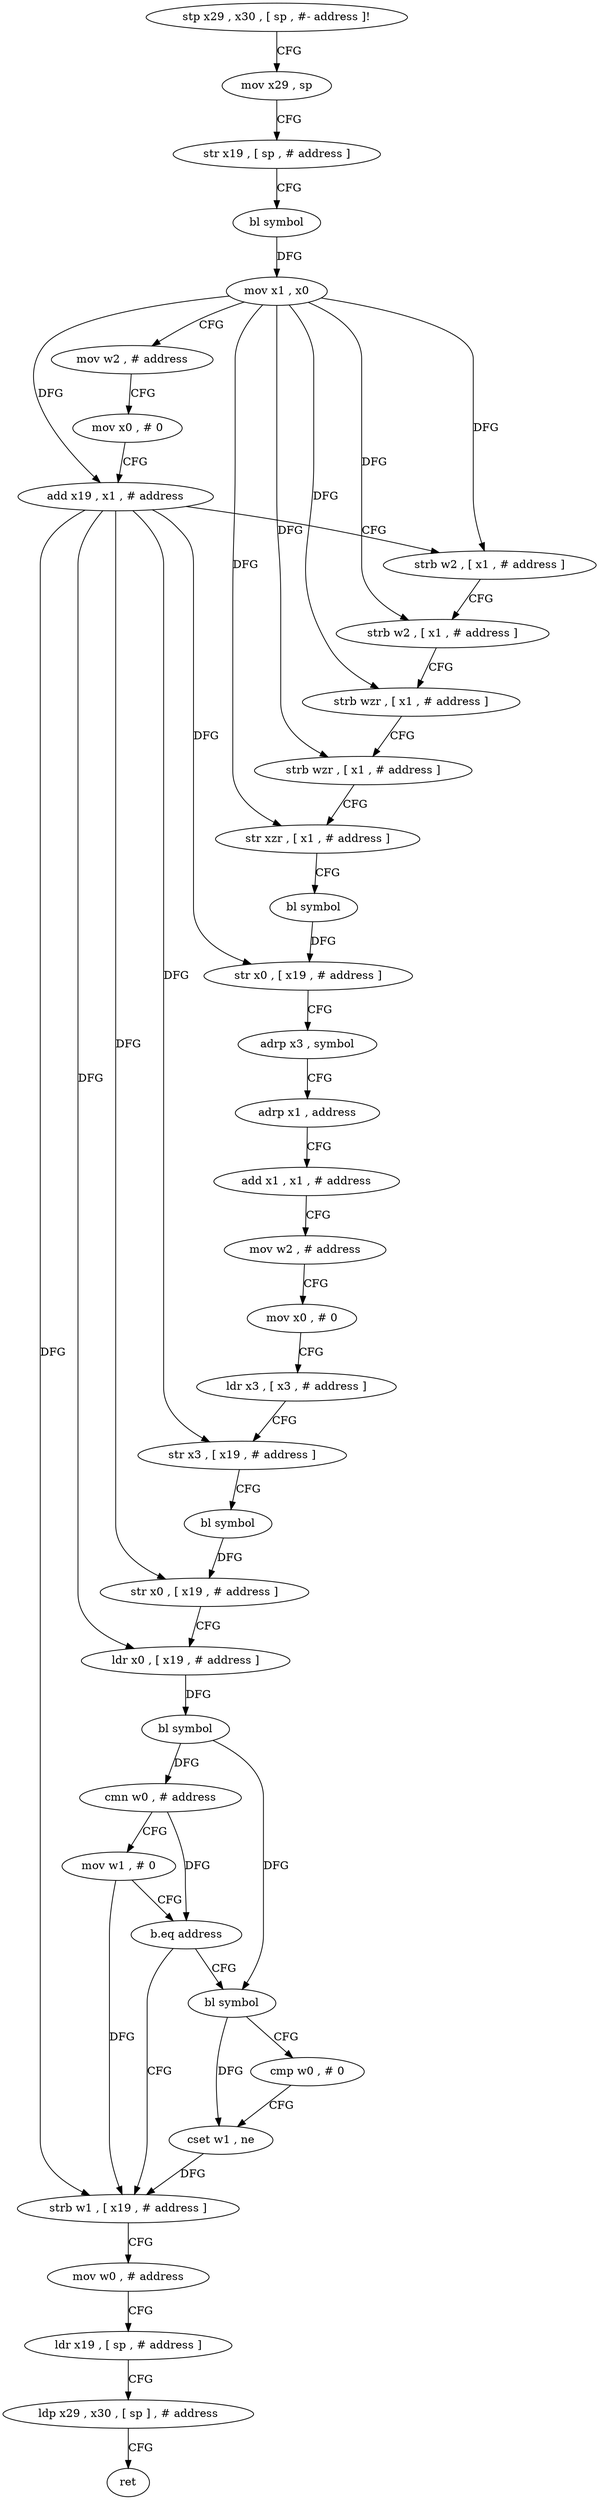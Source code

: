 digraph "func" {
"4278608" [label = "stp x29 , x30 , [ sp , #- address ]!" ]
"4278612" [label = "mov x29 , sp" ]
"4278616" [label = "str x19 , [ sp , # address ]" ]
"4278620" [label = "bl symbol" ]
"4278624" [label = "mov x1 , x0" ]
"4278628" [label = "mov w2 , # address" ]
"4278632" [label = "mov x0 , # 0" ]
"4278636" [label = "add x19 , x1 , # address" ]
"4278640" [label = "strb w2 , [ x1 , # address ]" ]
"4278644" [label = "strb w2 , [ x1 , # address ]" ]
"4278648" [label = "strb wzr , [ x1 , # address ]" ]
"4278652" [label = "strb wzr , [ x1 , # address ]" ]
"4278656" [label = "str xzr , [ x1 , # address ]" ]
"4278660" [label = "bl symbol" ]
"4278664" [label = "str x0 , [ x19 , # address ]" ]
"4278668" [label = "adrp x3 , symbol" ]
"4278672" [label = "adrp x1 , address" ]
"4278676" [label = "add x1 , x1 , # address" ]
"4278680" [label = "mov w2 , # address" ]
"4278684" [label = "mov x0 , # 0" ]
"4278688" [label = "ldr x3 , [ x3 , # address ]" ]
"4278692" [label = "str x3 , [ x19 , # address ]" ]
"4278696" [label = "bl symbol" ]
"4278700" [label = "str x0 , [ x19 , # address ]" ]
"4278704" [label = "ldr x0 , [ x19 , # address ]" ]
"4278708" [label = "bl symbol" ]
"4278712" [label = "cmn w0 , # address" ]
"4278716" [label = "mov w1 , # 0" ]
"4278720" [label = "b.eq address" ]
"4278736" [label = "strb w1 , [ x19 , # address ]" ]
"4278724" [label = "bl symbol" ]
"4278740" [label = "mov w0 , # address" ]
"4278744" [label = "ldr x19 , [ sp , # address ]" ]
"4278748" [label = "ldp x29 , x30 , [ sp ] , # address" ]
"4278752" [label = "ret" ]
"4278728" [label = "cmp w0 , # 0" ]
"4278732" [label = "cset w1 , ne" ]
"4278608" -> "4278612" [ label = "CFG" ]
"4278612" -> "4278616" [ label = "CFG" ]
"4278616" -> "4278620" [ label = "CFG" ]
"4278620" -> "4278624" [ label = "DFG" ]
"4278624" -> "4278628" [ label = "CFG" ]
"4278624" -> "4278636" [ label = "DFG" ]
"4278624" -> "4278640" [ label = "DFG" ]
"4278624" -> "4278644" [ label = "DFG" ]
"4278624" -> "4278648" [ label = "DFG" ]
"4278624" -> "4278652" [ label = "DFG" ]
"4278624" -> "4278656" [ label = "DFG" ]
"4278628" -> "4278632" [ label = "CFG" ]
"4278632" -> "4278636" [ label = "CFG" ]
"4278636" -> "4278640" [ label = "CFG" ]
"4278636" -> "4278664" [ label = "DFG" ]
"4278636" -> "4278692" [ label = "DFG" ]
"4278636" -> "4278700" [ label = "DFG" ]
"4278636" -> "4278704" [ label = "DFG" ]
"4278636" -> "4278736" [ label = "DFG" ]
"4278640" -> "4278644" [ label = "CFG" ]
"4278644" -> "4278648" [ label = "CFG" ]
"4278648" -> "4278652" [ label = "CFG" ]
"4278652" -> "4278656" [ label = "CFG" ]
"4278656" -> "4278660" [ label = "CFG" ]
"4278660" -> "4278664" [ label = "DFG" ]
"4278664" -> "4278668" [ label = "CFG" ]
"4278668" -> "4278672" [ label = "CFG" ]
"4278672" -> "4278676" [ label = "CFG" ]
"4278676" -> "4278680" [ label = "CFG" ]
"4278680" -> "4278684" [ label = "CFG" ]
"4278684" -> "4278688" [ label = "CFG" ]
"4278688" -> "4278692" [ label = "CFG" ]
"4278692" -> "4278696" [ label = "CFG" ]
"4278696" -> "4278700" [ label = "DFG" ]
"4278700" -> "4278704" [ label = "CFG" ]
"4278704" -> "4278708" [ label = "DFG" ]
"4278708" -> "4278712" [ label = "DFG" ]
"4278708" -> "4278724" [ label = "DFG" ]
"4278712" -> "4278716" [ label = "CFG" ]
"4278712" -> "4278720" [ label = "DFG" ]
"4278716" -> "4278720" [ label = "CFG" ]
"4278716" -> "4278736" [ label = "DFG" ]
"4278720" -> "4278736" [ label = "CFG" ]
"4278720" -> "4278724" [ label = "CFG" ]
"4278736" -> "4278740" [ label = "CFG" ]
"4278724" -> "4278728" [ label = "CFG" ]
"4278724" -> "4278732" [ label = "DFG" ]
"4278740" -> "4278744" [ label = "CFG" ]
"4278744" -> "4278748" [ label = "CFG" ]
"4278748" -> "4278752" [ label = "CFG" ]
"4278728" -> "4278732" [ label = "CFG" ]
"4278732" -> "4278736" [ label = "DFG" ]
}
